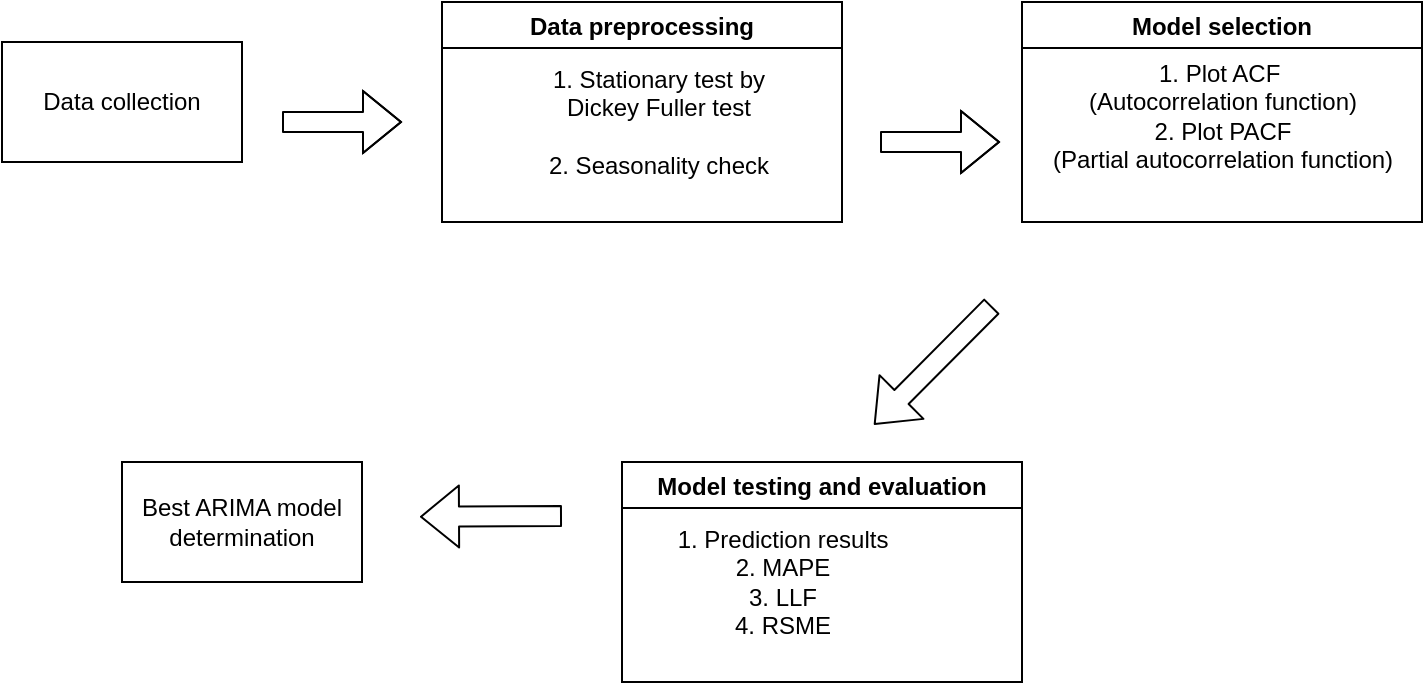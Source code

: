 <mxfile version="15.2.7" type="device"><diagram id="mOH1jMFyK-zoA49vAtYd" name="Page-1"><mxGraphModel dx="1008" dy="482" grid="1" gridSize="10" guides="1" tooltips="1" connect="1" arrows="1" fold="1" page="1" pageScale="1" pageWidth="850" pageHeight="1100" math="0" shadow="0"><root><mxCell id="0"/><mxCell id="1" parent="0"/><mxCell id="gW5tx8coG_EMzSeL7PyA-1" value="Data preprocessing" style="swimlane;" vertex="1" parent="1"><mxGeometry x="240" y="60" width="200" height="110" as="geometry"/></mxCell><mxCell id="gW5tx8coG_EMzSeL7PyA-2" value="Model selection" style="swimlane;" vertex="1" parent="1"><mxGeometry x="530" y="60" width="200" height="110" as="geometry"/></mxCell><mxCell id="gW5tx8coG_EMzSeL7PyA-3" value="Data collection" style="rounded=0;whiteSpace=wrap;html=1;" vertex="1" parent="1"><mxGeometry x="20" y="80" width="120" height="60" as="geometry"/></mxCell><mxCell id="gW5tx8coG_EMzSeL7PyA-4" value="" style="shape=flexArrow;endArrow=classic;html=1;" edge="1" parent="1"><mxGeometry width="50" height="50" relative="1" as="geometry"><mxPoint x="160" y="120" as="sourcePoint"/><mxPoint x="220" y="120" as="targetPoint"/><Array as="points"><mxPoint x="190" y="120"/></Array></mxGeometry></mxCell><mxCell id="gW5tx8coG_EMzSeL7PyA-6" value="" style="shape=flexArrow;endArrow=classic;html=1;" edge="1" parent="1"><mxGeometry width="50" height="50" relative="1" as="geometry"><mxPoint x="459" y="130" as="sourcePoint"/><mxPoint x="519" y="130" as="targetPoint"/><Array as="points"><mxPoint x="489" y="130"/></Array></mxGeometry></mxCell><mxCell id="gW5tx8coG_EMzSeL7PyA-7" value="1. Stationary test by &lt;br&gt;Dickey Fuller test&lt;br&gt;&lt;br&gt;2. Seasonality check" style="text;html=1;align=center;verticalAlign=middle;resizable=0;points=[];autosize=1;strokeColor=none;fillColor=none;" vertex="1" parent="1"><mxGeometry x="283" y="90" width="130" height="60" as="geometry"/></mxCell><mxCell id="gW5tx8coG_EMzSeL7PyA-8" value="1. Plot ACF&amp;nbsp;&lt;br&gt;(Autocorrelation function)&lt;br&gt;2. Plot PACF&lt;br&gt;(Partial autocorrelation function)" style="text;html=1;align=center;verticalAlign=middle;resizable=0;points=[];autosize=1;strokeColor=none;fillColor=none;" vertex="1" parent="1"><mxGeometry x="535" y="87" width="190" height="60" as="geometry"/></mxCell><mxCell id="gW5tx8coG_EMzSeL7PyA-9" value="Model testing and evaluation" style="swimlane;" vertex="1" parent="1"><mxGeometry x="330" y="290" width="200" height="110" as="geometry"/></mxCell><mxCell id="gW5tx8coG_EMzSeL7PyA-10" value="1. Prediction results&lt;br&gt;2. MAPE&lt;br&gt;3. LLF&lt;br&gt;4. RSME" style="text;html=1;align=center;verticalAlign=middle;resizable=0;points=[];autosize=1;strokeColor=none;fillColor=none;" vertex="1" parent="1"><mxGeometry x="350" y="320" width="120" height="60" as="geometry"/></mxCell><mxCell id="gW5tx8coG_EMzSeL7PyA-11" value="Best ARIMA model determination" style="rounded=0;whiteSpace=wrap;html=1;" vertex="1" parent="1"><mxGeometry x="80" y="290" width="120" height="60" as="geometry"/></mxCell><mxCell id="gW5tx8coG_EMzSeL7PyA-12" value="" style="shape=flexArrow;endArrow=classic;html=1;entryX=0.35;entryY=0.203;entryDx=0;entryDy=0;entryPerimeter=0;" edge="1" parent="1"><mxGeometry width="50" height="50" relative="1" as="geometry"><mxPoint x="515" y="212" as="sourcePoint"/><mxPoint x="456" y="271.33" as="targetPoint"/></mxGeometry></mxCell><mxCell id="gW5tx8coG_EMzSeL7PyA-13" value="" style="shape=flexArrow;endArrow=classic;html=1;entryX=0.35;entryY=0.203;entryDx=0;entryDy=0;entryPerimeter=0;" edge="1" parent="1"><mxGeometry width="50" height="50" relative="1" as="geometry"><mxPoint x="300" y="317" as="sourcePoint"/><mxPoint x="229" y="317.33" as="targetPoint"/></mxGeometry></mxCell></root></mxGraphModel></diagram></mxfile>